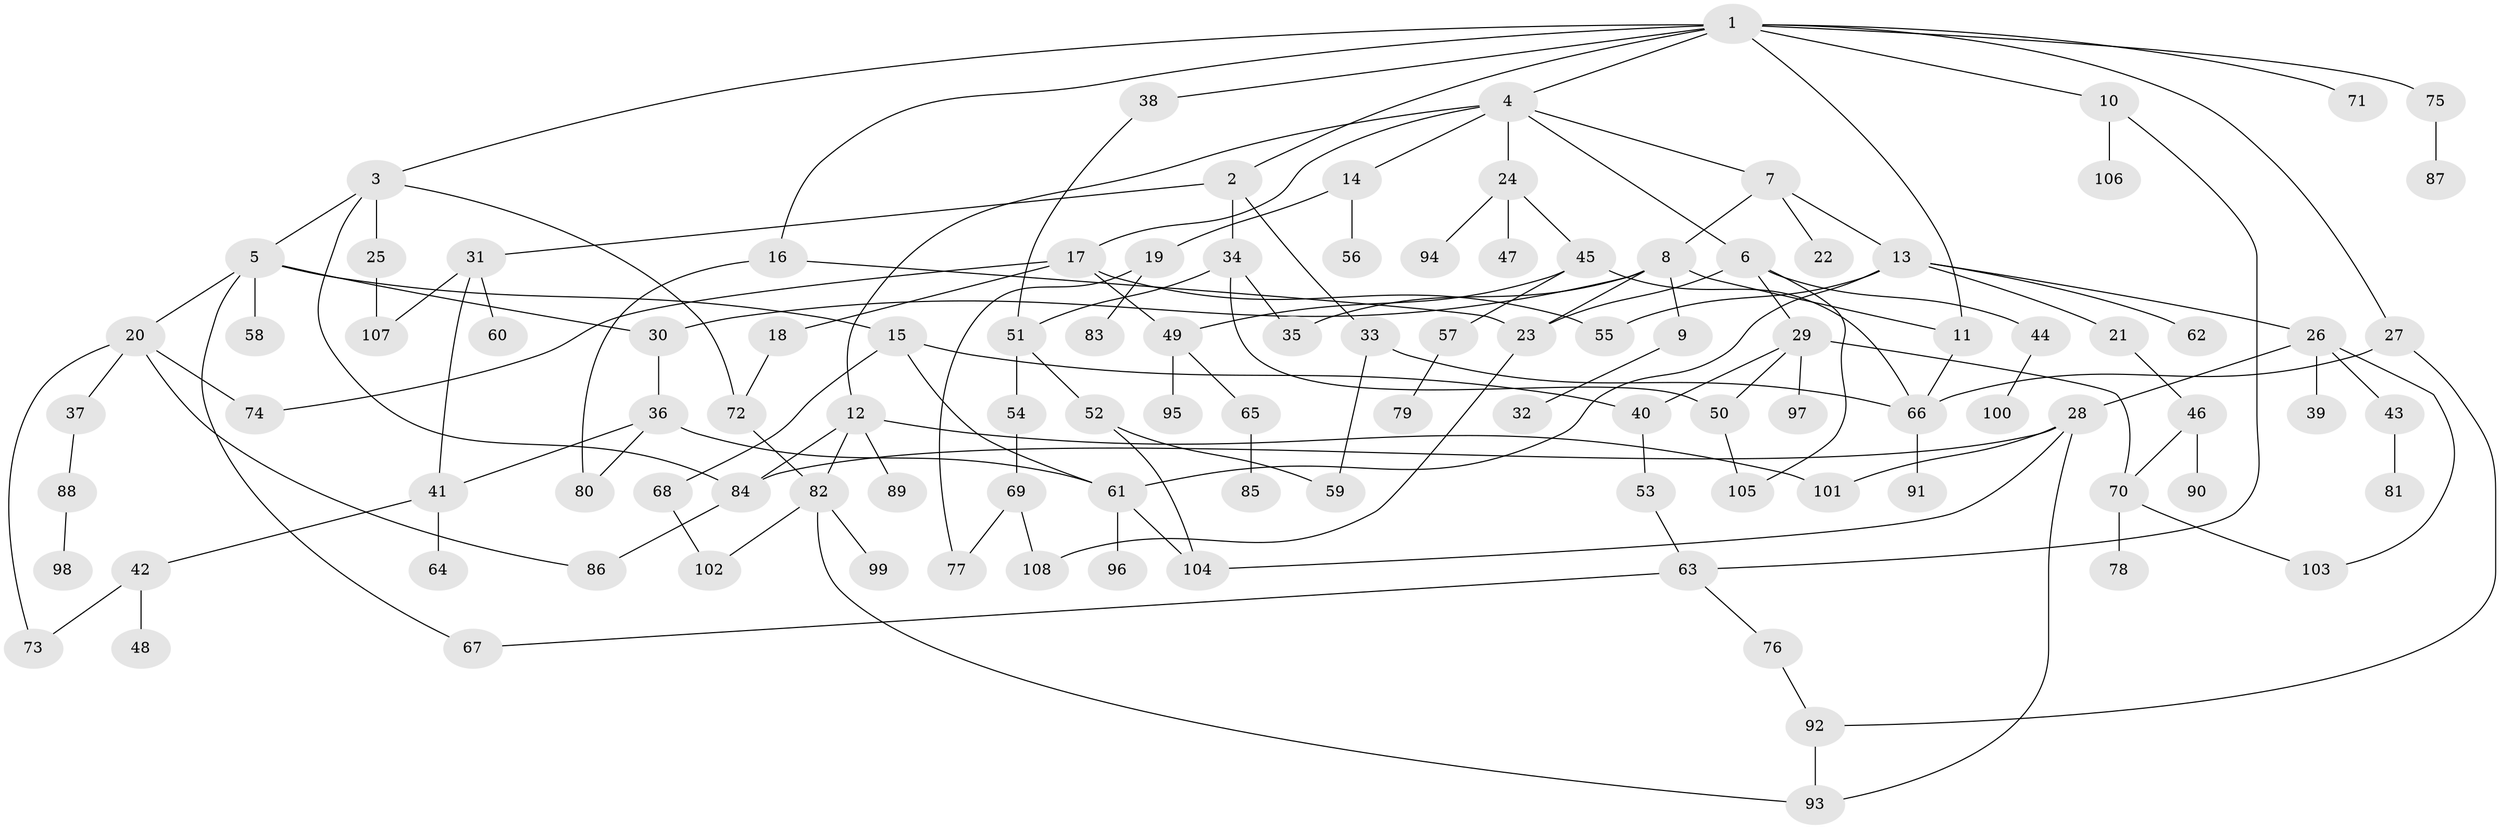 // Generated by graph-tools (version 1.1) at 2025/10/02/27/25 16:10:53]
// undirected, 108 vertices, 147 edges
graph export_dot {
graph [start="1"]
  node [color=gray90,style=filled];
  1;
  2;
  3;
  4;
  5;
  6;
  7;
  8;
  9;
  10;
  11;
  12;
  13;
  14;
  15;
  16;
  17;
  18;
  19;
  20;
  21;
  22;
  23;
  24;
  25;
  26;
  27;
  28;
  29;
  30;
  31;
  32;
  33;
  34;
  35;
  36;
  37;
  38;
  39;
  40;
  41;
  42;
  43;
  44;
  45;
  46;
  47;
  48;
  49;
  50;
  51;
  52;
  53;
  54;
  55;
  56;
  57;
  58;
  59;
  60;
  61;
  62;
  63;
  64;
  65;
  66;
  67;
  68;
  69;
  70;
  71;
  72;
  73;
  74;
  75;
  76;
  77;
  78;
  79;
  80;
  81;
  82;
  83;
  84;
  85;
  86;
  87;
  88;
  89;
  90;
  91;
  92;
  93;
  94;
  95;
  96;
  97;
  98;
  99;
  100;
  101;
  102;
  103;
  104;
  105;
  106;
  107;
  108;
  1 -- 2;
  1 -- 3;
  1 -- 4;
  1 -- 10;
  1 -- 16;
  1 -- 27;
  1 -- 38;
  1 -- 71;
  1 -- 75;
  1 -- 11;
  2 -- 31;
  2 -- 33;
  2 -- 34;
  3 -- 5;
  3 -- 25;
  3 -- 72;
  3 -- 84;
  4 -- 6;
  4 -- 7;
  4 -- 12;
  4 -- 14;
  4 -- 17;
  4 -- 24;
  5 -- 15;
  5 -- 20;
  5 -- 58;
  5 -- 67;
  5 -- 30;
  6 -- 23;
  6 -- 29;
  6 -- 44;
  6 -- 105;
  7 -- 8;
  7 -- 13;
  7 -- 22;
  8 -- 9;
  8 -- 11;
  8 -- 30;
  8 -- 35;
  8 -- 23;
  9 -- 32;
  10 -- 106;
  10 -- 63;
  11 -- 66;
  12 -- 82;
  12 -- 84;
  12 -- 89;
  12 -- 101;
  13 -- 21;
  13 -- 26;
  13 -- 61;
  13 -- 62;
  13 -- 55;
  14 -- 19;
  14 -- 56;
  15 -- 68;
  15 -- 61;
  15 -- 40;
  16 -- 80;
  16 -- 23;
  17 -- 18;
  17 -- 49;
  17 -- 55;
  17 -- 74;
  18 -- 72;
  19 -- 77;
  19 -- 83;
  20 -- 37;
  20 -- 73;
  20 -- 74;
  20 -- 86;
  21 -- 46;
  23 -- 108;
  24 -- 45;
  24 -- 47;
  24 -- 94;
  25 -- 107;
  26 -- 28;
  26 -- 39;
  26 -- 43;
  26 -- 103;
  27 -- 66;
  27 -- 92;
  28 -- 93;
  28 -- 101;
  28 -- 84;
  28 -- 104;
  29 -- 40;
  29 -- 70;
  29 -- 97;
  29 -- 50;
  30 -- 36;
  31 -- 41;
  31 -- 60;
  31 -- 107;
  33 -- 59;
  33 -- 66;
  34 -- 35;
  34 -- 50;
  34 -- 51;
  36 -- 41;
  36 -- 61;
  36 -- 80;
  37 -- 88;
  38 -- 51;
  40 -- 53;
  41 -- 42;
  41 -- 64;
  42 -- 48;
  42 -- 73;
  43 -- 81;
  44 -- 100;
  45 -- 57;
  45 -- 66;
  45 -- 49;
  46 -- 90;
  46 -- 70;
  49 -- 65;
  49 -- 95;
  50 -- 105;
  51 -- 52;
  51 -- 54;
  52 -- 104;
  52 -- 59;
  53 -- 63;
  54 -- 69;
  57 -- 79;
  61 -- 96;
  61 -- 104;
  63 -- 67;
  63 -- 76;
  65 -- 85;
  66 -- 91;
  68 -- 102;
  69 -- 108;
  69 -- 77;
  70 -- 78;
  70 -- 103;
  72 -- 82;
  75 -- 87;
  76 -- 92;
  82 -- 99;
  82 -- 102;
  82 -- 93;
  84 -- 86;
  88 -- 98;
  92 -- 93;
}
